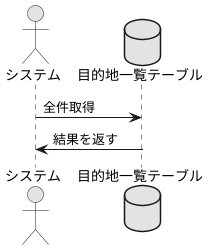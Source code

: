 @startuml

skinparam monochrome true

actor システム
database 目的地一覧テーブル as DB

システム -> DB : 全件取得
システム <- DB : 結果を返す

@enduml